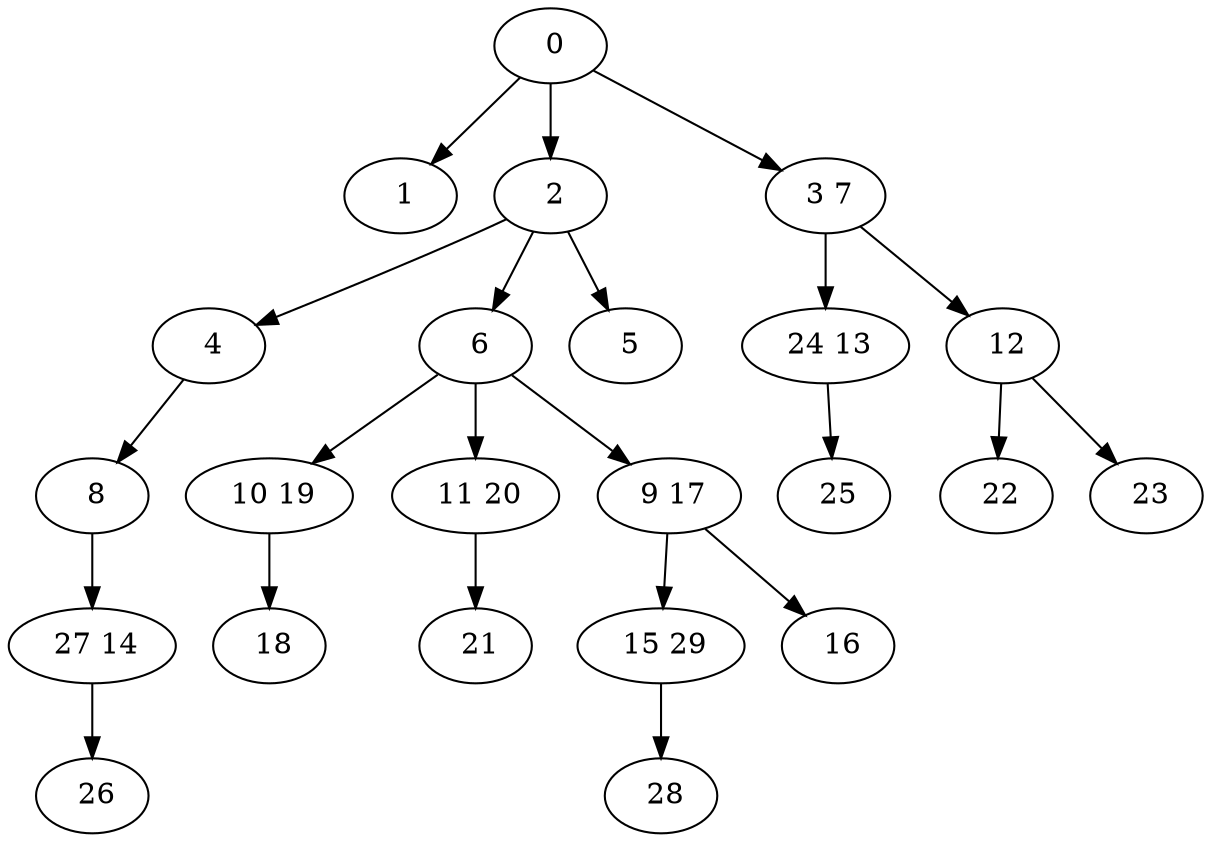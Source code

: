 digraph mytree {
" 0" -> " 1";
" 0" -> " 2";
" 0" -> " 3 7";
" 1";
" 2" -> " 4";
" 2" -> " 6";
" 2" -> " 5";
" 3 7" -> " 24 13";
" 3 7" -> " 12";
" 4" -> " 8";
" 6" -> " 10 19";
" 6" -> " 11 20";
" 6" -> " 9 17";
" 8" -> " 27 14";
" 26";
" 10 19" -> " 18";
" 11 20" -> " 21";
" 9 17" -> " 15 29";
" 9 17" -> " 16";
" 15 29" -> " 28";
" 28";
" 5";
" 27 14" -> " 26";
" 18";
" 21";
" 24 13" -> " 25";
" 25";
" 16";
" 12" -> " 22";
" 12" -> " 23";
" 22";
" 23";
}
